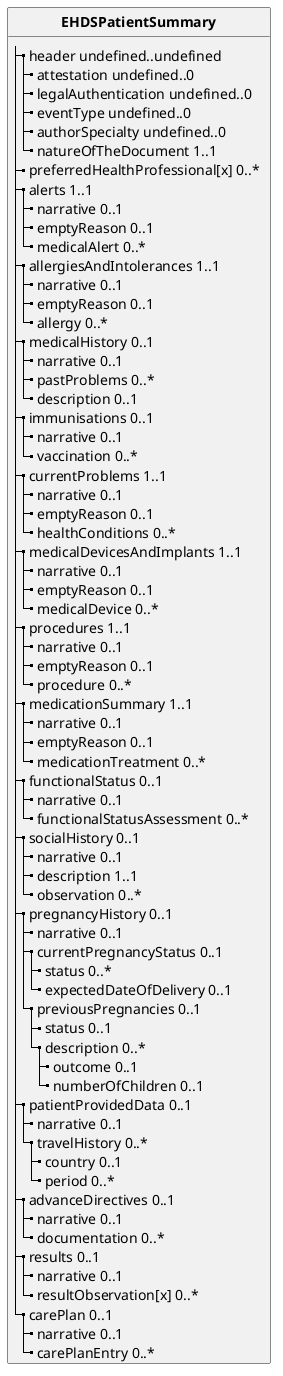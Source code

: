 @startuml
skinparam linetype polyline
hide circle
hide stereotype

class "**EHDSPatientSummary**" as EHDSPatientSummary {
  |_ header undefined..undefined   
    |_ attestation undefined..0   
    |_ legalAuthentication undefined..0   
    |_ eventType undefined..0   
    |_ authorSpecialty undefined..0   
    |_ natureOfTheDocument 1..1   
  |_ preferredHealthProfessional[x] 0..*   
  |_ alerts 1..1   
    |_ narrative 0..1   
    |_ emptyReason 0..1   
    |_ medicalAlert 0..*   
  |_ allergiesAndIntolerances 1..1   
    |_ narrative 0..1   
    |_ emptyReason 0..1   
    |_ allergy 0..*   
  |_ medicalHistory 0..1   
    |_ narrative 0..1   
    |_ pastProblems 0..*   
    |_ description 0..1   
  |_ immunisations 0..1   
    |_ narrative 0..1   
    |_ vaccination 0..*   
  |_ currentProblems 1..1   
    |_ narrative 0..1   
    |_ emptyReason 0..1   
    |_ healthConditions 0..*   
  |_ medicalDevicesAndImplants 1..1   
    |_ narrative 0..1   
    |_ emptyReason 0..1   
    |_ medicalDevice 0..*   
  |_ procedures 1..1   
    |_ narrative 0..1   
    |_ emptyReason 0..1   
    |_ procedure 0..*   
  |_ medicationSummary 1..1   
    |_ narrative 0..1   
    |_ emptyReason 0..1   
    |_ medicationTreatment 0..*   
  |_ functionalStatus 0..1   
    |_ narrative 0..1   
    |_ functionalStatusAssessment 0..*   
  |_ socialHistory 0..1   
    |_ narrative 0..1   
    |_ description 1..1   
    |_ observation 0..*   
  |_ pregnancyHistory 0..1   
    |_ narrative 0..1   
    |_ currentPregnancyStatus 0..1   
      |_ status 0..*   
      |_ expectedDateOfDelivery 0..1   
    |_ previousPregnancies 0..1   
      |_ status 0..1   
      |_ description 0..*   
        |_ outcome 0..1   
        |_ numberOfChildren 0..1   
  |_ patientProvidedData 0..1   
    |_ narrative 0..1   
    |_ travelHistory 0..*   
      |_ country 0..1   
      |_ period 0..*   
  |_ advanceDirectives 0..1   
    |_ narrative 0..1   
    |_ documentation 0..*   
  |_ results 0..1   
    |_ narrative 0..1   
    |_ resultObservation[x] 0..*   
  |_ carePlan 0..1   
    |_ narrative 0..1   
    |_ carePlanEntry 0..*   
}
@enduml